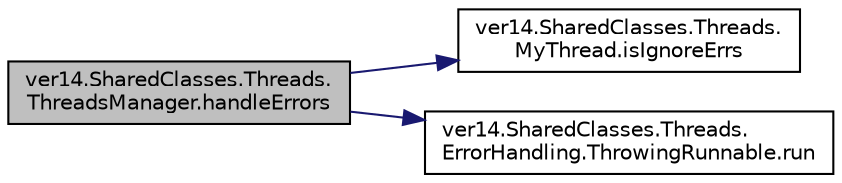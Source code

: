 digraph "ver14.SharedClasses.Threads.ThreadsManager.handleErrors"
{
 // LATEX_PDF_SIZE
  edge [fontname="Helvetica",fontsize="10",labelfontname="Helvetica",labelfontsize="10"];
  node [fontname="Helvetica",fontsize="10",shape=record];
  rankdir="LR";
  Node1 [label="ver14.SharedClasses.Threads.\lThreadsManager.handleErrors",height=0.2,width=0.4,color="black", fillcolor="grey75", style="filled", fontcolor="black",tooltip=" "];
  Node1 -> Node2 [color="midnightblue",fontsize="10",style="solid"];
  Node2 [label="ver14.SharedClasses.Threads.\lMyThread.isIgnoreErrs",height=0.2,width=0.4,color="black", fillcolor="white", style="filled",URL="$classver14_1_1_shared_classes_1_1_threads_1_1_my_thread.html#a90ac193a9eff8a572db3f1f7d7aad85a",tooltip=" "];
  Node1 -> Node3 [color="midnightblue",fontsize="10",style="solid"];
  Node3 [label="ver14.SharedClasses.Threads.\lErrorHandling.ThrowingRunnable.run",height=0.2,width=0.4,color="black", fillcolor="white", style="filled",URL="$interfacever14_1_1_shared_classes_1_1_threads_1_1_error_handling_1_1_throwing_runnable.html#a80132f6979ad8afc9b35361f664b5006",tooltip=" "];
}
